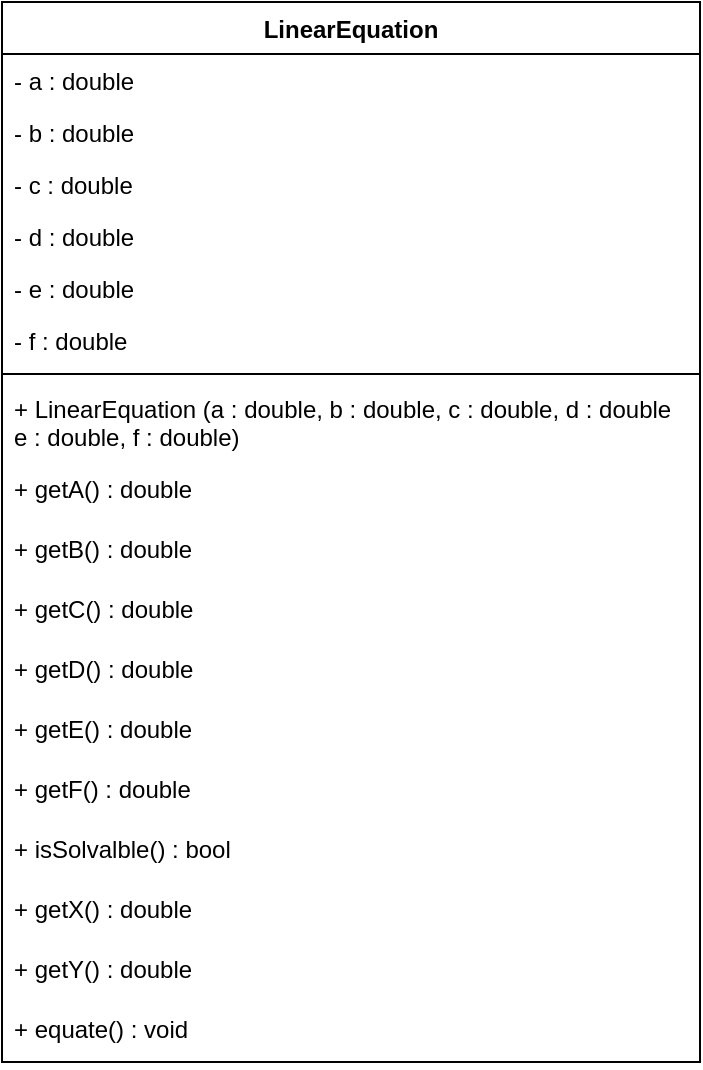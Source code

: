 <mxfile version="20.8.16" type="device"><diagram id="C5RBs43oDa-KdzZeNtuy" name="Page-1"><mxGraphModel dx="1049" dy="607" grid="1" gridSize="10" guides="1" tooltips="1" connect="1" arrows="1" fold="1" page="1" pageScale="1" pageWidth="827" pageHeight="1169" math="0" shadow="0"><root><mxCell id="WIyWlLk6GJQsqaUBKTNV-0"/><mxCell id="WIyWlLk6GJQsqaUBKTNV-1" parent="WIyWlLk6GJQsqaUBKTNV-0"/><mxCell id="8LYJtaYQ5duieZc-b5X5-1" value="LinearEquation" style="swimlane;fontStyle=1;align=center;verticalAlign=top;childLayout=stackLayout;horizontal=1;startSize=26;horizontalStack=0;resizeParent=1;resizeParentMax=0;resizeLast=0;collapsible=1;marginBottom=0;" parent="WIyWlLk6GJQsqaUBKTNV-1" vertex="1"><mxGeometry x="161" y="180" width="349" height="530" as="geometry"/></mxCell><mxCell id="8LYJtaYQ5duieZc-b5X5-2" value="- a : double" style="text;strokeColor=none;fillColor=none;align=left;verticalAlign=top;spacingLeft=4;spacingRight=4;overflow=hidden;rotatable=0;points=[[0,0.5],[1,0.5]];portConstraint=eastwest;" parent="8LYJtaYQ5duieZc-b5X5-1" vertex="1"><mxGeometry y="26" width="349" height="26" as="geometry"/></mxCell><mxCell id="8LYJtaYQ5duieZc-b5X5-26" value="- b : double" style="text;strokeColor=none;fillColor=none;align=left;verticalAlign=top;spacingLeft=4;spacingRight=4;overflow=hidden;rotatable=0;points=[[0,0.5],[1,0.5]];portConstraint=eastwest;" parent="8LYJtaYQ5duieZc-b5X5-1" vertex="1"><mxGeometry y="52" width="349" height="26" as="geometry"/></mxCell><mxCell id="8LYJtaYQ5duieZc-b5X5-27" value="- c : double" style="text;strokeColor=none;fillColor=none;align=left;verticalAlign=top;spacingLeft=4;spacingRight=4;overflow=hidden;rotatable=0;points=[[0,0.5],[1,0.5]];portConstraint=eastwest;" parent="8LYJtaYQ5duieZc-b5X5-1" vertex="1"><mxGeometry y="78" width="349" height="26" as="geometry"/></mxCell><mxCell id="8LYJtaYQ5duieZc-b5X5-28" value="- d : double" style="text;strokeColor=none;fillColor=none;align=left;verticalAlign=top;spacingLeft=4;spacingRight=4;overflow=hidden;rotatable=0;points=[[0,0.5],[1,0.5]];portConstraint=eastwest;" parent="8LYJtaYQ5duieZc-b5X5-1" vertex="1"><mxGeometry y="104" width="349" height="26" as="geometry"/></mxCell><mxCell id="8LYJtaYQ5duieZc-b5X5-29" value="- e : double" style="text;strokeColor=none;fillColor=none;align=left;verticalAlign=top;spacingLeft=4;spacingRight=4;overflow=hidden;rotatable=0;points=[[0,0.5],[1,0.5]];portConstraint=eastwest;" parent="8LYJtaYQ5duieZc-b5X5-1" vertex="1"><mxGeometry y="130" width="349" height="26" as="geometry"/></mxCell><mxCell id="8LYJtaYQ5duieZc-b5X5-30" value="- f : double" style="text;strokeColor=none;fillColor=none;align=left;verticalAlign=top;spacingLeft=4;spacingRight=4;overflow=hidden;rotatable=0;points=[[0,0.5],[1,0.5]];portConstraint=eastwest;" parent="8LYJtaYQ5duieZc-b5X5-1" vertex="1"><mxGeometry y="156" width="349" height="26" as="geometry"/></mxCell><mxCell id="8LYJtaYQ5duieZc-b5X5-3" value="" style="line;strokeWidth=1;fillColor=none;align=left;verticalAlign=middle;spacingTop=-1;spacingLeft=3;spacingRight=3;rotatable=0;labelPosition=right;points=[];portConstraint=eastwest;strokeColor=inherit;" parent="8LYJtaYQ5duieZc-b5X5-1" vertex="1"><mxGeometry y="182" width="349" height="8" as="geometry"/></mxCell><mxCell id="8LYJtaYQ5duieZc-b5X5-4" value="+ LinearEquation (a : double, b : double, c : double, d : double&#10;e : double, f : double)" style="text;strokeColor=none;fillColor=none;align=left;verticalAlign=top;spacingLeft=4;spacingRight=4;overflow=hidden;rotatable=0;points=[[0,0.5],[1,0.5]];portConstraint=eastwest;" parent="8LYJtaYQ5duieZc-b5X5-1" vertex="1"><mxGeometry y="190" width="349" height="40" as="geometry"/></mxCell><mxCell id="hq3pHKTJbWzQi5v6PCVm-0" value="+ getA() : double" style="text;strokeColor=none;fillColor=none;align=left;verticalAlign=top;spacingLeft=4;spacingRight=4;overflow=hidden;rotatable=0;points=[[0,0.5],[1,0.5]];portConstraint=eastwest;" parent="8LYJtaYQ5duieZc-b5X5-1" vertex="1"><mxGeometry y="230" width="349" height="30" as="geometry"/></mxCell><mxCell id="hq3pHKTJbWzQi5v6PCVm-1" value="+ getB() : double" style="text;strokeColor=none;fillColor=none;align=left;verticalAlign=top;spacingLeft=4;spacingRight=4;overflow=hidden;rotatable=0;points=[[0,0.5],[1,0.5]];portConstraint=eastwest;" parent="8LYJtaYQ5duieZc-b5X5-1" vertex="1"><mxGeometry y="260" width="349" height="30" as="geometry"/></mxCell><mxCell id="hq3pHKTJbWzQi5v6PCVm-2" value="+ getC() : double" style="text;strokeColor=none;fillColor=none;align=left;verticalAlign=top;spacingLeft=4;spacingRight=4;overflow=hidden;rotatable=0;points=[[0,0.5],[1,0.5]];portConstraint=eastwest;" parent="8LYJtaYQ5duieZc-b5X5-1" vertex="1"><mxGeometry y="290" width="349" height="30" as="geometry"/></mxCell><mxCell id="hq3pHKTJbWzQi5v6PCVm-3" value="+ getD() : double" style="text;strokeColor=none;fillColor=none;align=left;verticalAlign=top;spacingLeft=4;spacingRight=4;overflow=hidden;rotatable=0;points=[[0,0.5],[1,0.5]];portConstraint=eastwest;" parent="8LYJtaYQ5duieZc-b5X5-1" vertex="1"><mxGeometry y="320" width="349" height="30" as="geometry"/></mxCell><mxCell id="hq3pHKTJbWzQi5v6PCVm-4" value="+ getE() : double" style="text;strokeColor=none;fillColor=none;align=left;verticalAlign=top;spacingLeft=4;spacingRight=4;overflow=hidden;rotatable=0;points=[[0,0.5],[1,0.5]];portConstraint=eastwest;" parent="8LYJtaYQ5duieZc-b5X5-1" vertex="1"><mxGeometry y="350" width="349" height="30" as="geometry"/></mxCell><mxCell id="hq3pHKTJbWzQi5v6PCVm-5" value="+ getF() : double" style="text;strokeColor=none;fillColor=none;align=left;verticalAlign=top;spacingLeft=4;spacingRight=4;overflow=hidden;rotatable=0;points=[[0,0.5],[1,0.5]];portConstraint=eastwest;" parent="8LYJtaYQ5duieZc-b5X5-1" vertex="1"><mxGeometry y="380" width="349" height="30" as="geometry"/></mxCell><mxCell id="8LYJtaYQ5duieZc-b5X5-11" value="+ isSolvalble() : bool" style="text;strokeColor=none;fillColor=none;align=left;verticalAlign=top;spacingLeft=4;spacingRight=4;overflow=hidden;rotatable=0;points=[[0,0.5],[1,0.5]];portConstraint=eastwest;" parent="8LYJtaYQ5duieZc-b5X5-1" vertex="1"><mxGeometry y="410" width="349" height="30" as="geometry"/></mxCell><mxCell id="8LYJtaYQ5duieZc-b5X5-13" value="+ getX() : double" style="text;strokeColor=none;fillColor=none;align=left;verticalAlign=top;spacingLeft=4;spacingRight=4;overflow=hidden;rotatable=0;points=[[0,0.5],[1,0.5]];portConstraint=eastwest;" parent="8LYJtaYQ5duieZc-b5X5-1" vertex="1"><mxGeometry y="440" width="349" height="30" as="geometry"/></mxCell><mxCell id="8LYJtaYQ5duieZc-b5X5-12" value="+ getY() : double" style="text;strokeColor=none;fillColor=none;align=left;verticalAlign=top;spacingLeft=4;spacingRight=4;overflow=hidden;rotatable=0;points=[[0,0.5],[1,0.5]];portConstraint=eastwest;" parent="8LYJtaYQ5duieZc-b5X5-1" vertex="1"><mxGeometry y="470" width="349" height="30" as="geometry"/></mxCell><mxCell id="8LYJtaYQ5duieZc-b5X5-14" value="+ equate() : void" style="text;strokeColor=none;fillColor=none;align=left;verticalAlign=top;spacingLeft=4;spacingRight=4;overflow=hidden;rotatable=0;points=[[0,0.5],[1,0.5]];portConstraint=eastwest;" parent="8LYJtaYQ5duieZc-b5X5-1" vertex="1"><mxGeometry y="500" width="349" height="30" as="geometry"/></mxCell></root></mxGraphModel></diagram></mxfile>